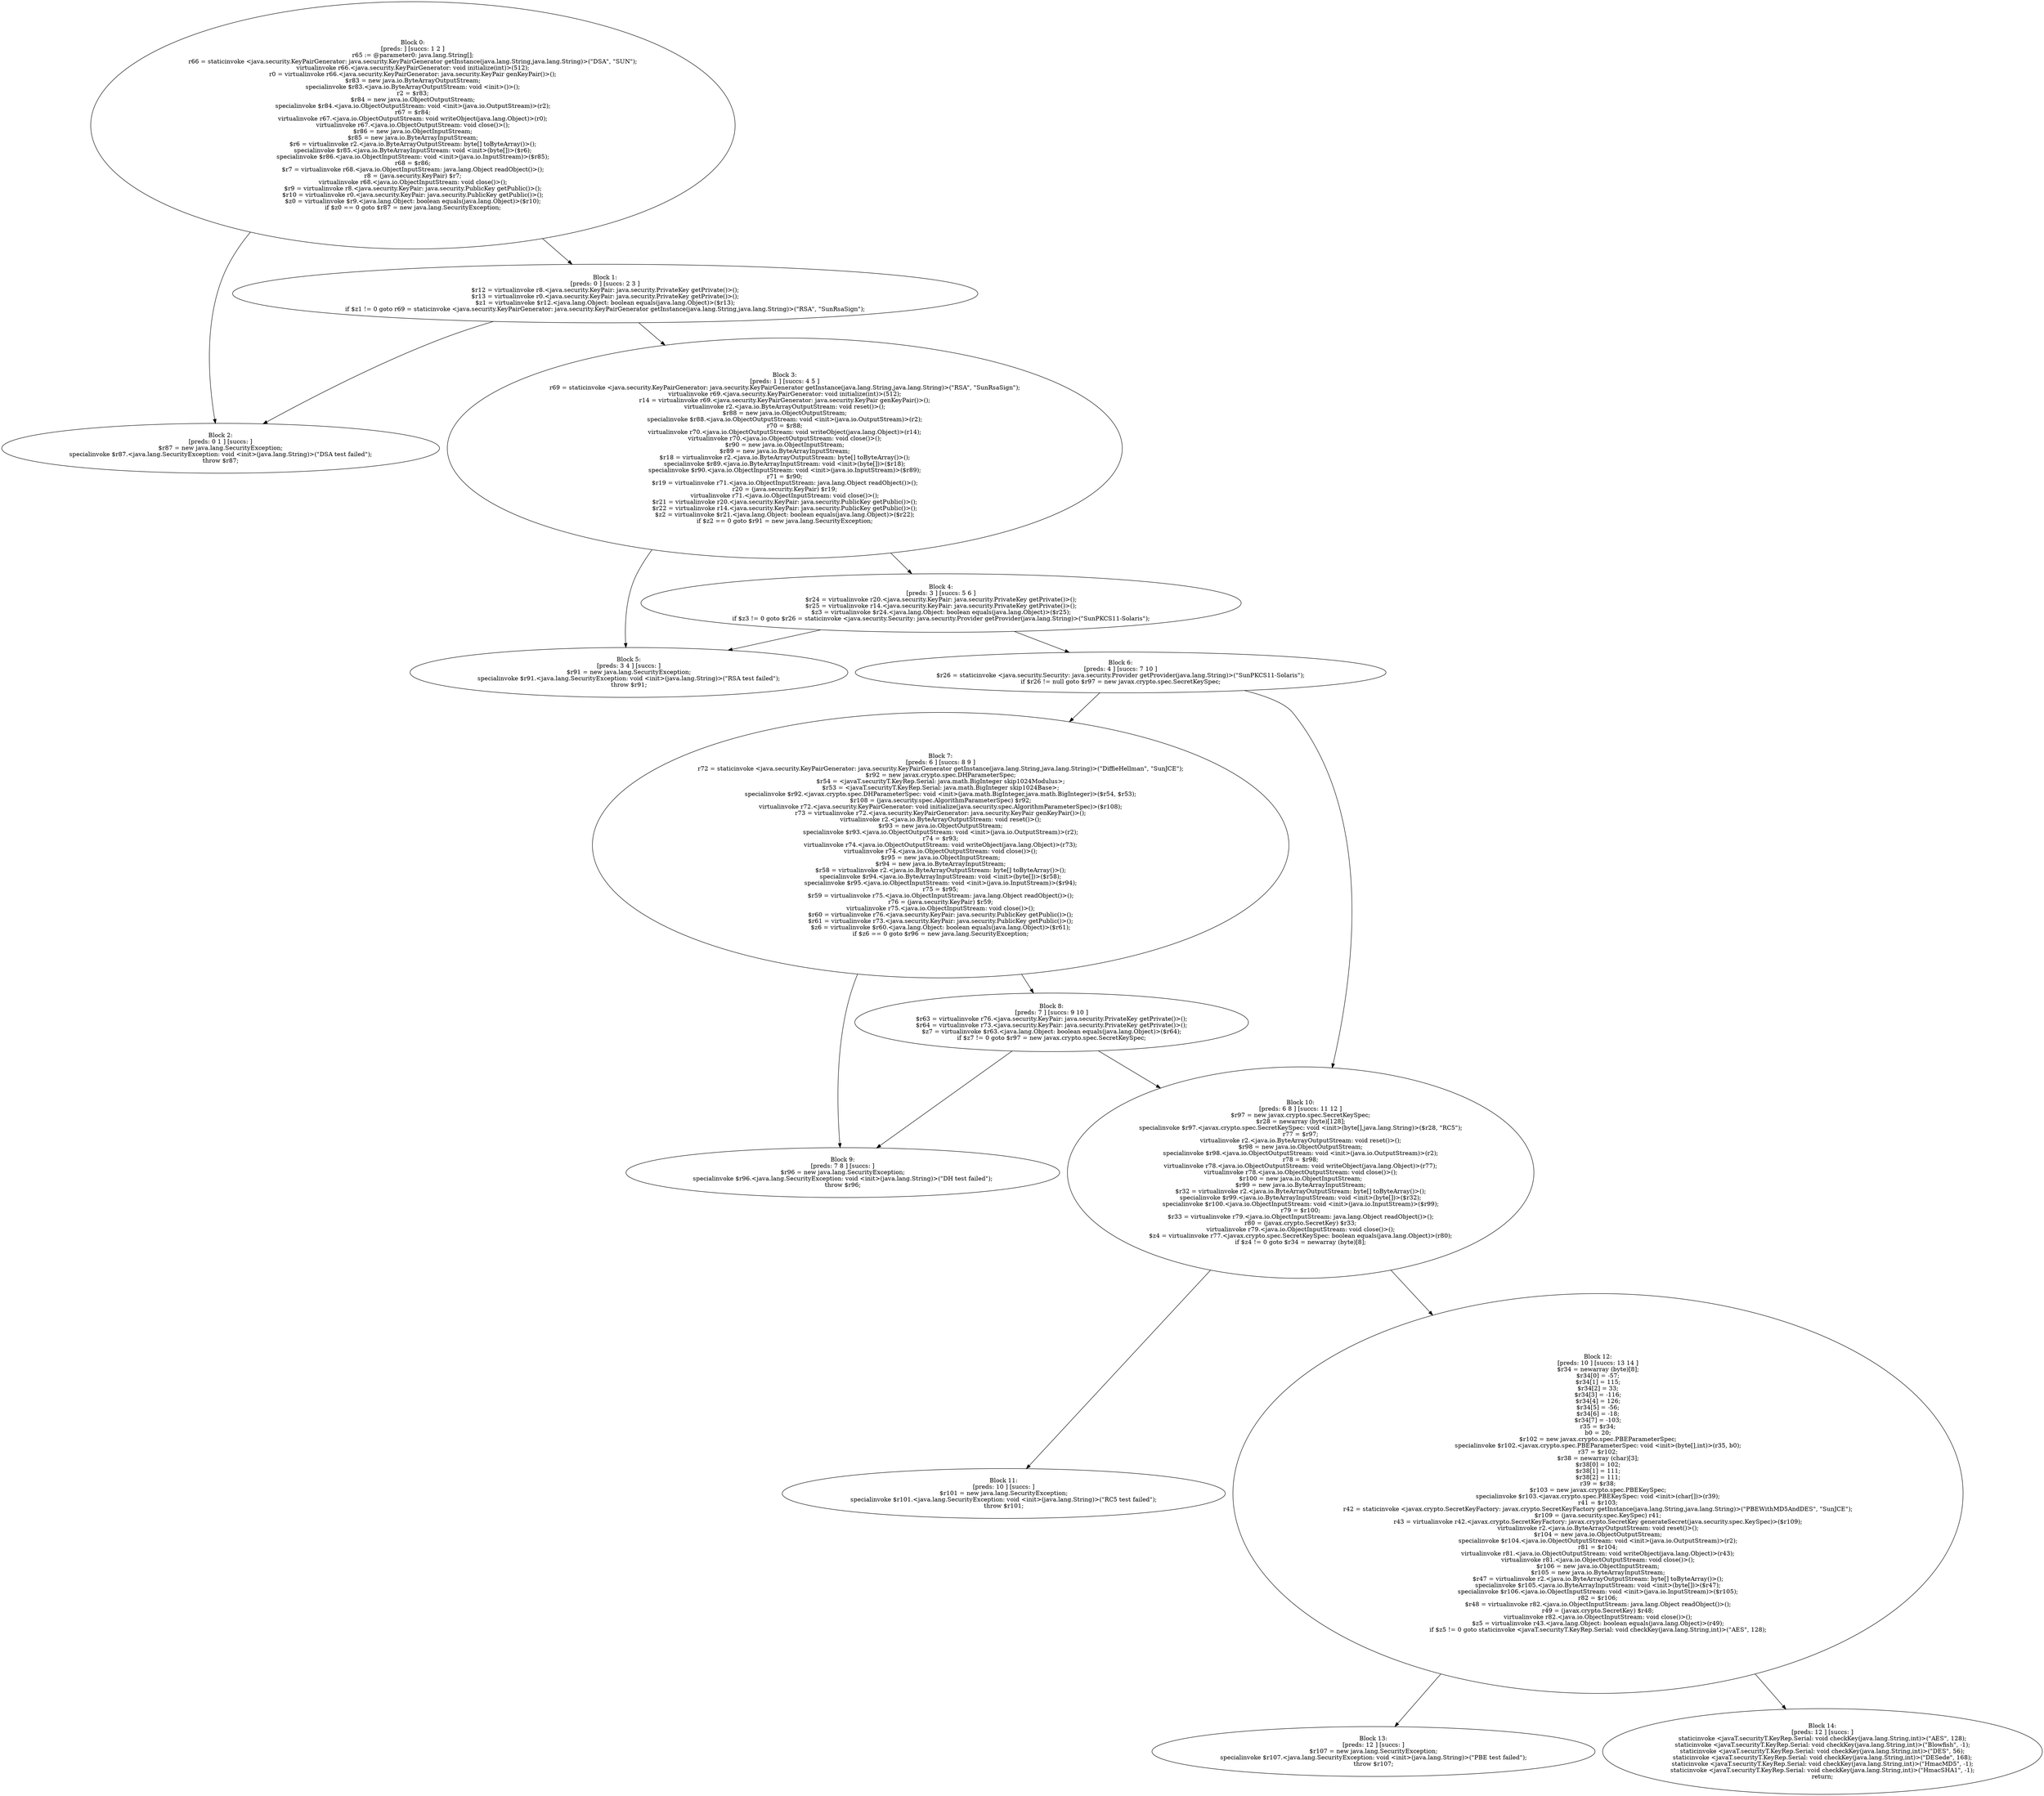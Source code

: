 digraph "unitGraph" {
    "Block 0:
[preds: ] [succs: 1 2 ]
r65 := @parameter0: java.lang.String[];
r66 = staticinvoke <java.security.KeyPairGenerator: java.security.KeyPairGenerator getInstance(java.lang.String,java.lang.String)>(\"DSA\", \"SUN\");
virtualinvoke r66.<java.security.KeyPairGenerator: void initialize(int)>(512);
r0 = virtualinvoke r66.<java.security.KeyPairGenerator: java.security.KeyPair genKeyPair()>();
$r83 = new java.io.ByteArrayOutputStream;
specialinvoke $r83.<java.io.ByteArrayOutputStream: void <init>()>();
r2 = $r83;
$r84 = new java.io.ObjectOutputStream;
specialinvoke $r84.<java.io.ObjectOutputStream: void <init>(java.io.OutputStream)>(r2);
r67 = $r84;
virtualinvoke r67.<java.io.ObjectOutputStream: void writeObject(java.lang.Object)>(r0);
virtualinvoke r67.<java.io.ObjectOutputStream: void close()>();
$r86 = new java.io.ObjectInputStream;
$r85 = new java.io.ByteArrayInputStream;
$r6 = virtualinvoke r2.<java.io.ByteArrayOutputStream: byte[] toByteArray()>();
specialinvoke $r85.<java.io.ByteArrayInputStream: void <init>(byte[])>($r6);
specialinvoke $r86.<java.io.ObjectInputStream: void <init>(java.io.InputStream)>($r85);
r68 = $r86;
$r7 = virtualinvoke r68.<java.io.ObjectInputStream: java.lang.Object readObject()>();
r8 = (java.security.KeyPair) $r7;
virtualinvoke r68.<java.io.ObjectInputStream: void close()>();
$r9 = virtualinvoke r8.<java.security.KeyPair: java.security.PublicKey getPublic()>();
$r10 = virtualinvoke r0.<java.security.KeyPair: java.security.PublicKey getPublic()>();
$z0 = virtualinvoke $r9.<java.lang.Object: boolean equals(java.lang.Object)>($r10);
if $z0 == 0 goto $r87 = new java.lang.SecurityException;
"
    "Block 1:
[preds: 0 ] [succs: 2 3 ]
$r12 = virtualinvoke r8.<java.security.KeyPair: java.security.PrivateKey getPrivate()>();
$r13 = virtualinvoke r0.<java.security.KeyPair: java.security.PrivateKey getPrivate()>();
$z1 = virtualinvoke $r12.<java.lang.Object: boolean equals(java.lang.Object)>($r13);
if $z1 != 0 goto r69 = staticinvoke <java.security.KeyPairGenerator: java.security.KeyPairGenerator getInstance(java.lang.String,java.lang.String)>(\"RSA\", \"SunRsaSign\");
"
    "Block 2:
[preds: 0 1 ] [succs: ]
$r87 = new java.lang.SecurityException;
specialinvoke $r87.<java.lang.SecurityException: void <init>(java.lang.String)>(\"DSA test failed\");
throw $r87;
"
    "Block 3:
[preds: 1 ] [succs: 4 5 ]
r69 = staticinvoke <java.security.KeyPairGenerator: java.security.KeyPairGenerator getInstance(java.lang.String,java.lang.String)>(\"RSA\", \"SunRsaSign\");
virtualinvoke r69.<java.security.KeyPairGenerator: void initialize(int)>(512);
r14 = virtualinvoke r69.<java.security.KeyPairGenerator: java.security.KeyPair genKeyPair()>();
virtualinvoke r2.<java.io.ByteArrayOutputStream: void reset()>();
$r88 = new java.io.ObjectOutputStream;
specialinvoke $r88.<java.io.ObjectOutputStream: void <init>(java.io.OutputStream)>(r2);
r70 = $r88;
virtualinvoke r70.<java.io.ObjectOutputStream: void writeObject(java.lang.Object)>(r14);
virtualinvoke r70.<java.io.ObjectOutputStream: void close()>();
$r90 = new java.io.ObjectInputStream;
$r89 = new java.io.ByteArrayInputStream;
$r18 = virtualinvoke r2.<java.io.ByteArrayOutputStream: byte[] toByteArray()>();
specialinvoke $r89.<java.io.ByteArrayInputStream: void <init>(byte[])>($r18);
specialinvoke $r90.<java.io.ObjectInputStream: void <init>(java.io.InputStream)>($r89);
r71 = $r90;
$r19 = virtualinvoke r71.<java.io.ObjectInputStream: java.lang.Object readObject()>();
r20 = (java.security.KeyPair) $r19;
virtualinvoke r71.<java.io.ObjectInputStream: void close()>();
$r21 = virtualinvoke r20.<java.security.KeyPair: java.security.PublicKey getPublic()>();
$r22 = virtualinvoke r14.<java.security.KeyPair: java.security.PublicKey getPublic()>();
$z2 = virtualinvoke $r21.<java.lang.Object: boolean equals(java.lang.Object)>($r22);
if $z2 == 0 goto $r91 = new java.lang.SecurityException;
"
    "Block 4:
[preds: 3 ] [succs: 5 6 ]
$r24 = virtualinvoke r20.<java.security.KeyPair: java.security.PrivateKey getPrivate()>();
$r25 = virtualinvoke r14.<java.security.KeyPair: java.security.PrivateKey getPrivate()>();
$z3 = virtualinvoke $r24.<java.lang.Object: boolean equals(java.lang.Object)>($r25);
if $z3 != 0 goto $r26 = staticinvoke <java.security.Security: java.security.Provider getProvider(java.lang.String)>(\"SunPKCS11-Solaris\");
"
    "Block 5:
[preds: 3 4 ] [succs: ]
$r91 = new java.lang.SecurityException;
specialinvoke $r91.<java.lang.SecurityException: void <init>(java.lang.String)>(\"RSA test failed\");
throw $r91;
"
    "Block 6:
[preds: 4 ] [succs: 7 10 ]
$r26 = staticinvoke <java.security.Security: java.security.Provider getProvider(java.lang.String)>(\"SunPKCS11-Solaris\");
if $r26 != null goto $r97 = new javax.crypto.spec.SecretKeySpec;
"
    "Block 7:
[preds: 6 ] [succs: 8 9 ]
r72 = staticinvoke <java.security.KeyPairGenerator: java.security.KeyPairGenerator getInstance(java.lang.String,java.lang.String)>(\"DiffieHellman\", \"SunJCE\");
$r92 = new javax.crypto.spec.DHParameterSpec;
$r54 = <javaT.securityT.KeyRep.Serial: java.math.BigInteger skip1024Modulus>;
$r53 = <javaT.securityT.KeyRep.Serial: java.math.BigInteger skip1024Base>;
specialinvoke $r92.<javax.crypto.spec.DHParameterSpec: void <init>(java.math.BigInteger,java.math.BigInteger)>($r54, $r53);
$r108 = (java.security.spec.AlgorithmParameterSpec) $r92;
virtualinvoke r72.<java.security.KeyPairGenerator: void initialize(java.security.spec.AlgorithmParameterSpec)>($r108);
r73 = virtualinvoke r72.<java.security.KeyPairGenerator: java.security.KeyPair genKeyPair()>();
virtualinvoke r2.<java.io.ByteArrayOutputStream: void reset()>();
$r93 = new java.io.ObjectOutputStream;
specialinvoke $r93.<java.io.ObjectOutputStream: void <init>(java.io.OutputStream)>(r2);
r74 = $r93;
virtualinvoke r74.<java.io.ObjectOutputStream: void writeObject(java.lang.Object)>(r73);
virtualinvoke r74.<java.io.ObjectOutputStream: void close()>();
$r95 = new java.io.ObjectInputStream;
$r94 = new java.io.ByteArrayInputStream;
$r58 = virtualinvoke r2.<java.io.ByteArrayOutputStream: byte[] toByteArray()>();
specialinvoke $r94.<java.io.ByteArrayInputStream: void <init>(byte[])>($r58);
specialinvoke $r95.<java.io.ObjectInputStream: void <init>(java.io.InputStream)>($r94);
r75 = $r95;
$r59 = virtualinvoke r75.<java.io.ObjectInputStream: java.lang.Object readObject()>();
r76 = (java.security.KeyPair) $r59;
virtualinvoke r75.<java.io.ObjectInputStream: void close()>();
$r60 = virtualinvoke r76.<java.security.KeyPair: java.security.PublicKey getPublic()>();
$r61 = virtualinvoke r73.<java.security.KeyPair: java.security.PublicKey getPublic()>();
$z6 = virtualinvoke $r60.<java.lang.Object: boolean equals(java.lang.Object)>($r61);
if $z6 == 0 goto $r96 = new java.lang.SecurityException;
"
    "Block 8:
[preds: 7 ] [succs: 9 10 ]
$r63 = virtualinvoke r76.<java.security.KeyPair: java.security.PrivateKey getPrivate()>();
$r64 = virtualinvoke r73.<java.security.KeyPair: java.security.PrivateKey getPrivate()>();
$z7 = virtualinvoke $r63.<java.lang.Object: boolean equals(java.lang.Object)>($r64);
if $z7 != 0 goto $r97 = new javax.crypto.spec.SecretKeySpec;
"
    "Block 9:
[preds: 7 8 ] [succs: ]
$r96 = new java.lang.SecurityException;
specialinvoke $r96.<java.lang.SecurityException: void <init>(java.lang.String)>(\"DH test failed\");
throw $r96;
"
    "Block 10:
[preds: 6 8 ] [succs: 11 12 ]
$r97 = new javax.crypto.spec.SecretKeySpec;
$r28 = newarray (byte)[128];
specialinvoke $r97.<javax.crypto.spec.SecretKeySpec: void <init>(byte[],java.lang.String)>($r28, \"RC5\");
r77 = $r97;
virtualinvoke r2.<java.io.ByteArrayOutputStream: void reset()>();
$r98 = new java.io.ObjectOutputStream;
specialinvoke $r98.<java.io.ObjectOutputStream: void <init>(java.io.OutputStream)>(r2);
r78 = $r98;
virtualinvoke r78.<java.io.ObjectOutputStream: void writeObject(java.lang.Object)>(r77);
virtualinvoke r78.<java.io.ObjectOutputStream: void close()>();
$r100 = new java.io.ObjectInputStream;
$r99 = new java.io.ByteArrayInputStream;
$r32 = virtualinvoke r2.<java.io.ByteArrayOutputStream: byte[] toByteArray()>();
specialinvoke $r99.<java.io.ByteArrayInputStream: void <init>(byte[])>($r32);
specialinvoke $r100.<java.io.ObjectInputStream: void <init>(java.io.InputStream)>($r99);
r79 = $r100;
$r33 = virtualinvoke r79.<java.io.ObjectInputStream: java.lang.Object readObject()>();
r80 = (javax.crypto.SecretKey) $r33;
virtualinvoke r79.<java.io.ObjectInputStream: void close()>();
$z4 = virtualinvoke r77.<javax.crypto.spec.SecretKeySpec: boolean equals(java.lang.Object)>(r80);
if $z4 != 0 goto $r34 = newarray (byte)[8];
"
    "Block 11:
[preds: 10 ] [succs: ]
$r101 = new java.lang.SecurityException;
specialinvoke $r101.<java.lang.SecurityException: void <init>(java.lang.String)>(\"RC5 test failed\");
throw $r101;
"
    "Block 12:
[preds: 10 ] [succs: 13 14 ]
$r34 = newarray (byte)[8];
$r34[0] = -57;
$r34[1] = 115;
$r34[2] = 33;
$r34[3] = -116;
$r34[4] = 126;
$r34[5] = -56;
$r34[6] = -18;
$r34[7] = -103;
r35 = $r34;
b0 = 20;
$r102 = new javax.crypto.spec.PBEParameterSpec;
specialinvoke $r102.<javax.crypto.spec.PBEParameterSpec: void <init>(byte[],int)>(r35, b0);
r37 = $r102;
$r38 = newarray (char)[3];
$r38[0] = 102;
$r38[1] = 111;
$r38[2] = 111;
r39 = $r38;
$r103 = new javax.crypto.spec.PBEKeySpec;
specialinvoke $r103.<javax.crypto.spec.PBEKeySpec: void <init>(char[])>(r39);
r41 = $r103;
r42 = staticinvoke <javax.crypto.SecretKeyFactory: javax.crypto.SecretKeyFactory getInstance(java.lang.String,java.lang.String)>(\"PBEWithMD5AndDES\", \"SunJCE\");
$r109 = (java.security.spec.KeySpec) r41;
r43 = virtualinvoke r42.<javax.crypto.SecretKeyFactory: javax.crypto.SecretKey generateSecret(java.security.spec.KeySpec)>($r109);
virtualinvoke r2.<java.io.ByteArrayOutputStream: void reset()>();
$r104 = new java.io.ObjectOutputStream;
specialinvoke $r104.<java.io.ObjectOutputStream: void <init>(java.io.OutputStream)>(r2);
r81 = $r104;
virtualinvoke r81.<java.io.ObjectOutputStream: void writeObject(java.lang.Object)>(r43);
virtualinvoke r81.<java.io.ObjectOutputStream: void close()>();
$r106 = new java.io.ObjectInputStream;
$r105 = new java.io.ByteArrayInputStream;
$r47 = virtualinvoke r2.<java.io.ByteArrayOutputStream: byte[] toByteArray()>();
specialinvoke $r105.<java.io.ByteArrayInputStream: void <init>(byte[])>($r47);
specialinvoke $r106.<java.io.ObjectInputStream: void <init>(java.io.InputStream)>($r105);
r82 = $r106;
$r48 = virtualinvoke r82.<java.io.ObjectInputStream: java.lang.Object readObject()>();
r49 = (javax.crypto.SecretKey) $r48;
virtualinvoke r82.<java.io.ObjectInputStream: void close()>();
$z5 = virtualinvoke r43.<java.lang.Object: boolean equals(java.lang.Object)>(r49);
if $z5 != 0 goto staticinvoke <javaT.securityT.KeyRep.Serial: void checkKey(java.lang.String,int)>(\"AES\", 128);
"
    "Block 13:
[preds: 12 ] [succs: ]
$r107 = new java.lang.SecurityException;
specialinvoke $r107.<java.lang.SecurityException: void <init>(java.lang.String)>(\"PBE test failed\");
throw $r107;
"
    "Block 14:
[preds: 12 ] [succs: ]
staticinvoke <javaT.securityT.KeyRep.Serial: void checkKey(java.lang.String,int)>(\"AES\", 128);
staticinvoke <javaT.securityT.KeyRep.Serial: void checkKey(java.lang.String,int)>(\"Blowfish\", -1);
staticinvoke <javaT.securityT.KeyRep.Serial: void checkKey(java.lang.String,int)>(\"DES\", 56);
staticinvoke <javaT.securityT.KeyRep.Serial: void checkKey(java.lang.String,int)>(\"DESede\", 168);
staticinvoke <javaT.securityT.KeyRep.Serial: void checkKey(java.lang.String,int)>(\"HmacMD5\", -1);
staticinvoke <javaT.securityT.KeyRep.Serial: void checkKey(java.lang.String,int)>(\"HmacSHA1\", -1);
return;
"
    "Block 0:
[preds: ] [succs: 1 2 ]
r65 := @parameter0: java.lang.String[];
r66 = staticinvoke <java.security.KeyPairGenerator: java.security.KeyPairGenerator getInstance(java.lang.String,java.lang.String)>(\"DSA\", \"SUN\");
virtualinvoke r66.<java.security.KeyPairGenerator: void initialize(int)>(512);
r0 = virtualinvoke r66.<java.security.KeyPairGenerator: java.security.KeyPair genKeyPair()>();
$r83 = new java.io.ByteArrayOutputStream;
specialinvoke $r83.<java.io.ByteArrayOutputStream: void <init>()>();
r2 = $r83;
$r84 = new java.io.ObjectOutputStream;
specialinvoke $r84.<java.io.ObjectOutputStream: void <init>(java.io.OutputStream)>(r2);
r67 = $r84;
virtualinvoke r67.<java.io.ObjectOutputStream: void writeObject(java.lang.Object)>(r0);
virtualinvoke r67.<java.io.ObjectOutputStream: void close()>();
$r86 = new java.io.ObjectInputStream;
$r85 = new java.io.ByteArrayInputStream;
$r6 = virtualinvoke r2.<java.io.ByteArrayOutputStream: byte[] toByteArray()>();
specialinvoke $r85.<java.io.ByteArrayInputStream: void <init>(byte[])>($r6);
specialinvoke $r86.<java.io.ObjectInputStream: void <init>(java.io.InputStream)>($r85);
r68 = $r86;
$r7 = virtualinvoke r68.<java.io.ObjectInputStream: java.lang.Object readObject()>();
r8 = (java.security.KeyPair) $r7;
virtualinvoke r68.<java.io.ObjectInputStream: void close()>();
$r9 = virtualinvoke r8.<java.security.KeyPair: java.security.PublicKey getPublic()>();
$r10 = virtualinvoke r0.<java.security.KeyPair: java.security.PublicKey getPublic()>();
$z0 = virtualinvoke $r9.<java.lang.Object: boolean equals(java.lang.Object)>($r10);
if $z0 == 0 goto $r87 = new java.lang.SecurityException;
"->"Block 1:
[preds: 0 ] [succs: 2 3 ]
$r12 = virtualinvoke r8.<java.security.KeyPair: java.security.PrivateKey getPrivate()>();
$r13 = virtualinvoke r0.<java.security.KeyPair: java.security.PrivateKey getPrivate()>();
$z1 = virtualinvoke $r12.<java.lang.Object: boolean equals(java.lang.Object)>($r13);
if $z1 != 0 goto r69 = staticinvoke <java.security.KeyPairGenerator: java.security.KeyPairGenerator getInstance(java.lang.String,java.lang.String)>(\"RSA\", \"SunRsaSign\");
";
    "Block 0:
[preds: ] [succs: 1 2 ]
r65 := @parameter0: java.lang.String[];
r66 = staticinvoke <java.security.KeyPairGenerator: java.security.KeyPairGenerator getInstance(java.lang.String,java.lang.String)>(\"DSA\", \"SUN\");
virtualinvoke r66.<java.security.KeyPairGenerator: void initialize(int)>(512);
r0 = virtualinvoke r66.<java.security.KeyPairGenerator: java.security.KeyPair genKeyPair()>();
$r83 = new java.io.ByteArrayOutputStream;
specialinvoke $r83.<java.io.ByteArrayOutputStream: void <init>()>();
r2 = $r83;
$r84 = new java.io.ObjectOutputStream;
specialinvoke $r84.<java.io.ObjectOutputStream: void <init>(java.io.OutputStream)>(r2);
r67 = $r84;
virtualinvoke r67.<java.io.ObjectOutputStream: void writeObject(java.lang.Object)>(r0);
virtualinvoke r67.<java.io.ObjectOutputStream: void close()>();
$r86 = new java.io.ObjectInputStream;
$r85 = new java.io.ByteArrayInputStream;
$r6 = virtualinvoke r2.<java.io.ByteArrayOutputStream: byte[] toByteArray()>();
specialinvoke $r85.<java.io.ByteArrayInputStream: void <init>(byte[])>($r6);
specialinvoke $r86.<java.io.ObjectInputStream: void <init>(java.io.InputStream)>($r85);
r68 = $r86;
$r7 = virtualinvoke r68.<java.io.ObjectInputStream: java.lang.Object readObject()>();
r8 = (java.security.KeyPair) $r7;
virtualinvoke r68.<java.io.ObjectInputStream: void close()>();
$r9 = virtualinvoke r8.<java.security.KeyPair: java.security.PublicKey getPublic()>();
$r10 = virtualinvoke r0.<java.security.KeyPair: java.security.PublicKey getPublic()>();
$z0 = virtualinvoke $r9.<java.lang.Object: boolean equals(java.lang.Object)>($r10);
if $z0 == 0 goto $r87 = new java.lang.SecurityException;
"->"Block 2:
[preds: 0 1 ] [succs: ]
$r87 = new java.lang.SecurityException;
specialinvoke $r87.<java.lang.SecurityException: void <init>(java.lang.String)>(\"DSA test failed\");
throw $r87;
";
    "Block 1:
[preds: 0 ] [succs: 2 3 ]
$r12 = virtualinvoke r8.<java.security.KeyPair: java.security.PrivateKey getPrivate()>();
$r13 = virtualinvoke r0.<java.security.KeyPair: java.security.PrivateKey getPrivate()>();
$z1 = virtualinvoke $r12.<java.lang.Object: boolean equals(java.lang.Object)>($r13);
if $z1 != 0 goto r69 = staticinvoke <java.security.KeyPairGenerator: java.security.KeyPairGenerator getInstance(java.lang.String,java.lang.String)>(\"RSA\", \"SunRsaSign\");
"->"Block 2:
[preds: 0 1 ] [succs: ]
$r87 = new java.lang.SecurityException;
specialinvoke $r87.<java.lang.SecurityException: void <init>(java.lang.String)>(\"DSA test failed\");
throw $r87;
";
    "Block 1:
[preds: 0 ] [succs: 2 3 ]
$r12 = virtualinvoke r8.<java.security.KeyPair: java.security.PrivateKey getPrivate()>();
$r13 = virtualinvoke r0.<java.security.KeyPair: java.security.PrivateKey getPrivate()>();
$z1 = virtualinvoke $r12.<java.lang.Object: boolean equals(java.lang.Object)>($r13);
if $z1 != 0 goto r69 = staticinvoke <java.security.KeyPairGenerator: java.security.KeyPairGenerator getInstance(java.lang.String,java.lang.String)>(\"RSA\", \"SunRsaSign\");
"->"Block 3:
[preds: 1 ] [succs: 4 5 ]
r69 = staticinvoke <java.security.KeyPairGenerator: java.security.KeyPairGenerator getInstance(java.lang.String,java.lang.String)>(\"RSA\", \"SunRsaSign\");
virtualinvoke r69.<java.security.KeyPairGenerator: void initialize(int)>(512);
r14 = virtualinvoke r69.<java.security.KeyPairGenerator: java.security.KeyPair genKeyPair()>();
virtualinvoke r2.<java.io.ByteArrayOutputStream: void reset()>();
$r88 = new java.io.ObjectOutputStream;
specialinvoke $r88.<java.io.ObjectOutputStream: void <init>(java.io.OutputStream)>(r2);
r70 = $r88;
virtualinvoke r70.<java.io.ObjectOutputStream: void writeObject(java.lang.Object)>(r14);
virtualinvoke r70.<java.io.ObjectOutputStream: void close()>();
$r90 = new java.io.ObjectInputStream;
$r89 = new java.io.ByteArrayInputStream;
$r18 = virtualinvoke r2.<java.io.ByteArrayOutputStream: byte[] toByteArray()>();
specialinvoke $r89.<java.io.ByteArrayInputStream: void <init>(byte[])>($r18);
specialinvoke $r90.<java.io.ObjectInputStream: void <init>(java.io.InputStream)>($r89);
r71 = $r90;
$r19 = virtualinvoke r71.<java.io.ObjectInputStream: java.lang.Object readObject()>();
r20 = (java.security.KeyPair) $r19;
virtualinvoke r71.<java.io.ObjectInputStream: void close()>();
$r21 = virtualinvoke r20.<java.security.KeyPair: java.security.PublicKey getPublic()>();
$r22 = virtualinvoke r14.<java.security.KeyPair: java.security.PublicKey getPublic()>();
$z2 = virtualinvoke $r21.<java.lang.Object: boolean equals(java.lang.Object)>($r22);
if $z2 == 0 goto $r91 = new java.lang.SecurityException;
";
    "Block 3:
[preds: 1 ] [succs: 4 5 ]
r69 = staticinvoke <java.security.KeyPairGenerator: java.security.KeyPairGenerator getInstance(java.lang.String,java.lang.String)>(\"RSA\", \"SunRsaSign\");
virtualinvoke r69.<java.security.KeyPairGenerator: void initialize(int)>(512);
r14 = virtualinvoke r69.<java.security.KeyPairGenerator: java.security.KeyPair genKeyPair()>();
virtualinvoke r2.<java.io.ByteArrayOutputStream: void reset()>();
$r88 = new java.io.ObjectOutputStream;
specialinvoke $r88.<java.io.ObjectOutputStream: void <init>(java.io.OutputStream)>(r2);
r70 = $r88;
virtualinvoke r70.<java.io.ObjectOutputStream: void writeObject(java.lang.Object)>(r14);
virtualinvoke r70.<java.io.ObjectOutputStream: void close()>();
$r90 = new java.io.ObjectInputStream;
$r89 = new java.io.ByteArrayInputStream;
$r18 = virtualinvoke r2.<java.io.ByteArrayOutputStream: byte[] toByteArray()>();
specialinvoke $r89.<java.io.ByteArrayInputStream: void <init>(byte[])>($r18);
specialinvoke $r90.<java.io.ObjectInputStream: void <init>(java.io.InputStream)>($r89);
r71 = $r90;
$r19 = virtualinvoke r71.<java.io.ObjectInputStream: java.lang.Object readObject()>();
r20 = (java.security.KeyPair) $r19;
virtualinvoke r71.<java.io.ObjectInputStream: void close()>();
$r21 = virtualinvoke r20.<java.security.KeyPair: java.security.PublicKey getPublic()>();
$r22 = virtualinvoke r14.<java.security.KeyPair: java.security.PublicKey getPublic()>();
$z2 = virtualinvoke $r21.<java.lang.Object: boolean equals(java.lang.Object)>($r22);
if $z2 == 0 goto $r91 = new java.lang.SecurityException;
"->"Block 4:
[preds: 3 ] [succs: 5 6 ]
$r24 = virtualinvoke r20.<java.security.KeyPair: java.security.PrivateKey getPrivate()>();
$r25 = virtualinvoke r14.<java.security.KeyPair: java.security.PrivateKey getPrivate()>();
$z3 = virtualinvoke $r24.<java.lang.Object: boolean equals(java.lang.Object)>($r25);
if $z3 != 0 goto $r26 = staticinvoke <java.security.Security: java.security.Provider getProvider(java.lang.String)>(\"SunPKCS11-Solaris\");
";
    "Block 3:
[preds: 1 ] [succs: 4 5 ]
r69 = staticinvoke <java.security.KeyPairGenerator: java.security.KeyPairGenerator getInstance(java.lang.String,java.lang.String)>(\"RSA\", \"SunRsaSign\");
virtualinvoke r69.<java.security.KeyPairGenerator: void initialize(int)>(512);
r14 = virtualinvoke r69.<java.security.KeyPairGenerator: java.security.KeyPair genKeyPair()>();
virtualinvoke r2.<java.io.ByteArrayOutputStream: void reset()>();
$r88 = new java.io.ObjectOutputStream;
specialinvoke $r88.<java.io.ObjectOutputStream: void <init>(java.io.OutputStream)>(r2);
r70 = $r88;
virtualinvoke r70.<java.io.ObjectOutputStream: void writeObject(java.lang.Object)>(r14);
virtualinvoke r70.<java.io.ObjectOutputStream: void close()>();
$r90 = new java.io.ObjectInputStream;
$r89 = new java.io.ByteArrayInputStream;
$r18 = virtualinvoke r2.<java.io.ByteArrayOutputStream: byte[] toByteArray()>();
specialinvoke $r89.<java.io.ByteArrayInputStream: void <init>(byte[])>($r18);
specialinvoke $r90.<java.io.ObjectInputStream: void <init>(java.io.InputStream)>($r89);
r71 = $r90;
$r19 = virtualinvoke r71.<java.io.ObjectInputStream: java.lang.Object readObject()>();
r20 = (java.security.KeyPair) $r19;
virtualinvoke r71.<java.io.ObjectInputStream: void close()>();
$r21 = virtualinvoke r20.<java.security.KeyPair: java.security.PublicKey getPublic()>();
$r22 = virtualinvoke r14.<java.security.KeyPair: java.security.PublicKey getPublic()>();
$z2 = virtualinvoke $r21.<java.lang.Object: boolean equals(java.lang.Object)>($r22);
if $z2 == 0 goto $r91 = new java.lang.SecurityException;
"->"Block 5:
[preds: 3 4 ] [succs: ]
$r91 = new java.lang.SecurityException;
specialinvoke $r91.<java.lang.SecurityException: void <init>(java.lang.String)>(\"RSA test failed\");
throw $r91;
";
    "Block 4:
[preds: 3 ] [succs: 5 6 ]
$r24 = virtualinvoke r20.<java.security.KeyPair: java.security.PrivateKey getPrivate()>();
$r25 = virtualinvoke r14.<java.security.KeyPair: java.security.PrivateKey getPrivate()>();
$z3 = virtualinvoke $r24.<java.lang.Object: boolean equals(java.lang.Object)>($r25);
if $z3 != 0 goto $r26 = staticinvoke <java.security.Security: java.security.Provider getProvider(java.lang.String)>(\"SunPKCS11-Solaris\");
"->"Block 5:
[preds: 3 4 ] [succs: ]
$r91 = new java.lang.SecurityException;
specialinvoke $r91.<java.lang.SecurityException: void <init>(java.lang.String)>(\"RSA test failed\");
throw $r91;
";
    "Block 4:
[preds: 3 ] [succs: 5 6 ]
$r24 = virtualinvoke r20.<java.security.KeyPair: java.security.PrivateKey getPrivate()>();
$r25 = virtualinvoke r14.<java.security.KeyPair: java.security.PrivateKey getPrivate()>();
$z3 = virtualinvoke $r24.<java.lang.Object: boolean equals(java.lang.Object)>($r25);
if $z3 != 0 goto $r26 = staticinvoke <java.security.Security: java.security.Provider getProvider(java.lang.String)>(\"SunPKCS11-Solaris\");
"->"Block 6:
[preds: 4 ] [succs: 7 10 ]
$r26 = staticinvoke <java.security.Security: java.security.Provider getProvider(java.lang.String)>(\"SunPKCS11-Solaris\");
if $r26 != null goto $r97 = new javax.crypto.spec.SecretKeySpec;
";
    "Block 6:
[preds: 4 ] [succs: 7 10 ]
$r26 = staticinvoke <java.security.Security: java.security.Provider getProvider(java.lang.String)>(\"SunPKCS11-Solaris\");
if $r26 != null goto $r97 = new javax.crypto.spec.SecretKeySpec;
"->"Block 7:
[preds: 6 ] [succs: 8 9 ]
r72 = staticinvoke <java.security.KeyPairGenerator: java.security.KeyPairGenerator getInstance(java.lang.String,java.lang.String)>(\"DiffieHellman\", \"SunJCE\");
$r92 = new javax.crypto.spec.DHParameterSpec;
$r54 = <javaT.securityT.KeyRep.Serial: java.math.BigInteger skip1024Modulus>;
$r53 = <javaT.securityT.KeyRep.Serial: java.math.BigInteger skip1024Base>;
specialinvoke $r92.<javax.crypto.spec.DHParameterSpec: void <init>(java.math.BigInteger,java.math.BigInteger)>($r54, $r53);
$r108 = (java.security.spec.AlgorithmParameterSpec) $r92;
virtualinvoke r72.<java.security.KeyPairGenerator: void initialize(java.security.spec.AlgorithmParameterSpec)>($r108);
r73 = virtualinvoke r72.<java.security.KeyPairGenerator: java.security.KeyPair genKeyPair()>();
virtualinvoke r2.<java.io.ByteArrayOutputStream: void reset()>();
$r93 = new java.io.ObjectOutputStream;
specialinvoke $r93.<java.io.ObjectOutputStream: void <init>(java.io.OutputStream)>(r2);
r74 = $r93;
virtualinvoke r74.<java.io.ObjectOutputStream: void writeObject(java.lang.Object)>(r73);
virtualinvoke r74.<java.io.ObjectOutputStream: void close()>();
$r95 = new java.io.ObjectInputStream;
$r94 = new java.io.ByteArrayInputStream;
$r58 = virtualinvoke r2.<java.io.ByteArrayOutputStream: byte[] toByteArray()>();
specialinvoke $r94.<java.io.ByteArrayInputStream: void <init>(byte[])>($r58);
specialinvoke $r95.<java.io.ObjectInputStream: void <init>(java.io.InputStream)>($r94);
r75 = $r95;
$r59 = virtualinvoke r75.<java.io.ObjectInputStream: java.lang.Object readObject()>();
r76 = (java.security.KeyPair) $r59;
virtualinvoke r75.<java.io.ObjectInputStream: void close()>();
$r60 = virtualinvoke r76.<java.security.KeyPair: java.security.PublicKey getPublic()>();
$r61 = virtualinvoke r73.<java.security.KeyPair: java.security.PublicKey getPublic()>();
$z6 = virtualinvoke $r60.<java.lang.Object: boolean equals(java.lang.Object)>($r61);
if $z6 == 0 goto $r96 = new java.lang.SecurityException;
";
    "Block 6:
[preds: 4 ] [succs: 7 10 ]
$r26 = staticinvoke <java.security.Security: java.security.Provider getProvider(java.lang.String)>(\"SunPKCS11-Solaris\");
if $r26 != null goto $r97 = new javax.crypto.spec.SecretKeySpec;
"->"Block 10:
[preds: 6 8 ] [succs: 11 12 ]
$r97 = new javax.crypto.spec.SecretKeySpec;
$r28 = newarray (byte)[128];
specialinvoke $r97.<javax.crypto.spec.SecretKeySpec: void <init>(byte[],java.lang.String)>($r28, \"RC5\");
r77 = $r97;
virtualinvoke r2.<java.io.ByteArrayOutputStream: void reset()>();
$r98 = new java.io.ObjectOutputStream;
specialinvoke $r98.<java.io.ObjectOutputStream: void <init>(java.io.OutputStream)>(r2);
r78 = $r98;
virtualinvoke r78.<java.io.ObjectOutputStream: void writeObject(java.lang.Object)>(r77);
virtualinvoke r78.<java.io.ObjectOutputStream: void close()>();
$r100 = new java.io.ObjectInputStream;
$r99 = new java.io.ByteArrayInputStream;
$r32 = virtualinvoke r2.<java.io.ByteArrayOutputStream: byte[] toByteArray()>();
specialinvoke $r99.<java.io.ByteArrayInputStream: void <init>(byte[])>($r32);
specialinvoke $r100.<java.io.ObjectInputStream: void <init>(java.io.InputStream)>($r99);
r79 = $r100;
$r33 = virtualinvoke r79.<java.io.ObjectInputStream: java.lang.Object readObject()>();
r80 = (javax.crypto.SecretKey) $r33;
virtualinvoke r79.<java.io.ObjectInputStream: void close()>();
$z4 = virtualinvoke r77.<javax.crypto.spec.SecretKeySpec: boolean equals(java.lang.Object)>(r80);
if $z4 != 0 goto $r34 = newarray (byte)[8];
";
    "Block 7:
[preds: 6 ] [succs: 8 9 ]
r72 = staticinvoke <java.security.KeyPairGenerator: java.security.KeyPairGenerator getInstance(java.lang.String,java.lang.String)>(\"DiffieHellman\", \"SunJCE\");
$r92 = new javax.crypto.spec.DHParameterSpec;
$r54 = <javaT.securityT.KeyRep.Serial: java.math.BigInteger skip1024Modulus>;
$r53 = <javaT.securityT.KeyRep.Serial: java.math.BigInteger skip1024Base>;
specialinvoke $r92.<javax.crypto.spec.DHParameterSpec: void <init>(java.math.BigInteger,java.math.BigInteger)>($r54, $r53);
$r108 = (java.security.spec.AlgorithmParameterSpec) $r92;
virtualinvoke r72.<java.security.KeyPairGenerator: void initialize(java.security.spec.AlgorithmParameterSpec)>($r108);
r73 = virtualinvoke r72.<java.security.KeyPairGenerator: java.security.KeyPair genKeyPair()>();
virtualinvoke r2.<java.io.ByteArrayOutputStream: void reset()>();
$r93 = new java.io.ObjectOutputStream;
specialinvoke $r93.<java.io.ObjectOutputStream: void <init>(java.io.OutputStream)>(r2);
r74 = $r93;
virtualinvoke r74.<java.io.ObjectOutputStream: void writeObject(java.lang.Object)>(r73);
virtualinvoke r74.<java.io.ObjectOutputStream: void close()>();
$r95 = new java.io.ObjectInputStream;
$r94 = new java.io.ByteArrayInputStream;
$r58 = virtualinvoke r2.<java.io.ByteArrayOutputStream: byte[] toByteArray()>();
specialinvoke $r94.<java.io.ByteArrayInputStream: void <init>(byte[])>($r58);
specialinvoke $r95.<java.io.ObjectInputStream: void <init>(java.io.InputStream)>($r94);
r75 = $r95;
$r59 = virtualinvoke r75.<java.io.ObjectInputStream: java.lang.Object readObject()>();
r76 = (java.security.KeyPair) $r59;
virtualinvoke r75.<java.io.ObjectInputStream: void close()>();
$r60 = virtualinvoke r76.<java.security.KeyPair: java.security.PublicKey getPublic()>();
$r61 = virtualinvoke r73.<java.security.KeyPair: java.security.PublicKey getPublic()>();
$z6 = virtualinvoke $r60.<java.lang.Object: boolean equals(java.lang.Object)>($r61);
if $z6 == 0 goto $r96 = new java.lang.SecurityException;
"->"Block 8:
[preds: 7 ] [succs: 9 10 ]
$r63 = virtualinvoke r76.<java.security.KeyPair: java.security.PrivateKey getPrivate()>();
$r64 = virtualinvoke r73.<java.security.KeyPair: java.security.PrivateKey getPrivate()>();
$z7 = virtualinvoke $r63.<java.lang.Object: boolean equals(java.lang.Object)>($r64);
if $z7 != 0 goto $r97 = new javax.crypto.spec.SecretKeySpec;
";
    "Block 7:
[preds: 6 ] [succs: 8 9 ]
r72 = staticinvoke <java.security.KeyPairGenerator: java.security.KeyPairGenerator getInstance(java.lang.String,java.lang.String)>(\"DiffieHellman\", \"SunJCE\");
$r92 = new javax.crypto.spec.DHParameterSpec;
$r54 = <javaT.securityT.KeyRep.Serial: java.math.BigInteger skip1024Modulus>;
$r53 = <javaT.securityT.KeyRep.Serial: java.math.BigInteger skip1024Base>;
specialinvoke $r92.<javax.crypto.spec.DHParameterSpec: void <init>(java.math.BigInteger,java.math.BigInteger)>($r54, $r53);
$r108 = (java.security.spec.AlgorithmParameterSpec) $r92;
virtualinvoke r72.<java.security.KeyPairGenerator: void initialize(java.security.spec.AlgorithmParameterSpec)>($r108);
r73 = virtualinvoke r72.<java.security.KeyPairGenerator: java.security.KeyPair genKeyPair()>();
virtualinvoke r2.<java.io.ByteArrayOutputStream: void reset()>();
$r93 = new java.io.ObjectOutputStream;
specialinvoke $r93.<java.io.ObjectOutputStream: void <init>(java.io.OutputStream)>(r2);
r74 = $r93;
virtualinvoke r74.<java.io.ObjectOutputStream: void writeObject(java.lang.Object)>(r73);
virtualinvoke r74.<java.io.ObjectOutputStream: void close()>();
$r95 = new java.io.ObjectInputStream;
$r94 = new java.io.ByteArrayInputStream;
$r58 = virtualinvoke r2.<java.io.ByteArrayOutputStream: byte[] toByteArray()>();
specialinvoke $r94.<java.io.ByteArrayInputStream: void <init>(byte[])>($r58);
specialinvoke $r95.<java.io.ObjectInputStream: void <init>(java.io.InputStream)>($r94);
r75 = $r95;
$r59 = virtualinvoke r75.<java.io.ObjectInputStream: java.lang.Object readObject()>();
r76 = (java.security.KeyPair) $r59;
virtualinvoke r75.<java.io.ObjectInputStream: void close()>();
$r60 = virtualinvoke r76.<java.security.KeyPair: java.security.PublicKey getPublic()>();
$r61 = virtualinvoke r73.<java.security.KeyPair: java.security.PublicKey getPublic()>();
$z6 = virtualinvoke $r60.<java.lang.Object: boolean equals(java.lang.Object)>($r61);
if $z6 == 0 goto $r96 = new java.lang.SecurityException;
"->"Block 9:
[preds: 7 8 ] [succs: ]
$r96 = new java.lang.SecurityException;
specialinvoke $r96.<java.lang.SecurityException: void <init>(java.lang.String)>(\"DH test failed\");
throw $r96;
";
    "Block 8:
[preds: 7 ] [succs: 9 10 ]
$r63 = virtualinvoke r76.<java.security.KeyPair: java.security.PrivateKey getPrivate()>();
$r64 = virtualinvoke r73.<java.security.KeyPair: java.security.PrivateKey getPrivate()>();
$z7 = virtualinvoke $r63.<java.lang.Object: boolean equals(java.lang.Object)>($r64);
if $z7 != 0 goto $r97 = new javax.crypto.spec.SecretKeySpec;
"->"Block 9:
[preds: 7 8 ] [succs: ]
$r96 = new java.lang.SecurityException;
specialinvoke $r96.<java.lang.SecurityException: void <init>(java.lang.String)>(\"DH test failed\");
throw $r96;
";
    "Block 8:
[preds: 7 ] [succs: 9 10 ]
$r63 = virtualinvoke r76.<java.security.KeyPair: java.security.PrivateKey getPrivate()>();
$r64 = virtualinvoke r73.<java.security.KeyPair: java.security.PrivateKey getPrivate()>();
$z7 = virtualinvoke $r63.<java.lang.Object: boolean equals(java.lang.Object)>($r64);
if $z7 != 0 goto $r97 = new javax.crypto.spec.SecretKeySpec;
"->"Block 10:
[preds: 6 8 ] [succs: 11 12 ]
$r97 = new javax.crypto.spec.SecretKeySpec;
$r28 = newarray (byte)[128];
specialinvoke $r97.<javax.crypto.spec.SecretKeySpec: void <init>(byte[],java.lang.String)>($r28, \"RC5\");
r77 = $r97;
virtualinvoke r2.<java.io.ByteArrayOutputStream: void reset()>();
$r98 = new java.io.ObjectOutputStream;
specialinvoke $r98.<java.io.ObjectOutputStream: void <init>(java.io.OutputStream)>(r2);
r78 = $r98;
virtualinvoke r78.<java.io.ObjectOutputStream: void writeObject(java.lang.Object)>(r77);
virtualinvoke r78.<java.io.ObjectOutputStream: void close()>();
$r100 = new java.io.ObjectInputStream;
$r99 = new java.io.ByteArrayInputStream;
$r32 = virtualinvoke r2.<java.io.ByteArrayOutputStream: byte[] toByteArray()>();
specialinvoke $r99.<java.io.ByteArrayInputStream: void <init>(byte[])>($r32);
specialinvoke $r100.<java.io.ObjectInputStream: void <init>(java.io.InputStream)>($r99);
r79 = $r100;
$r33 = virtualinvoke r79.<java.io.ObjectInputStream: java.lang.Object readObject()>();
r80 = (javax.crypto.SecretKey) $r33;
virtualinvoke r79.<java.io.ObjectInputStream: void close()>();
$z4 = virtualinvoke r77.<javax.crypto.spec.SecretKeySpec: boolean equals(java.lang.Object)>(r80);
if $z4 != 0 goto $r34 = newarray (byte)[8];
";
    "Block 10:
[preds: 6 8 ] [succs: 11 12 ]
$r97 = new javax.crypto.spec.SecretKeySpec;
$r28 = newarray (byte)[128];
specialinvoke $r97.<javax.crypto.spec.SecretKeySpec: void <init>(byte[],java.lang.String)>($r28, \"RC5\");
r77 = $r97;
virtualinvoke r2.<java.io.ByteArrayOutputStream: void reset()>();
$r98 = new java.io.ObjectOutputStream;
specialinvoke $r98.<java.io.ObjectOutputStream: void <init>(java.io.OutputStream)>(r2);
r78 = $r98;
virtualinvoke r78.<java.io.ObjectOutputStream: void writeObject(java.lang.Object)>(r77);
virtualinvoke r78.<java.io.ObjectOutputStream: void close()>();
$r100 = new java.io.ObjectInputStream;
$r99 = new java.io.ByteArrayInputStream;
$r32 = virtualinvoke r2.<java.io.ByteArrayOutputStream: byte[] toByteArray()>();
specialinvoke $r99.<java.io.ByteArrayInputStream: void <init>(byte[])>($r32);
specialinvoke $r100.<java.io.ObjectInputStream: void <init>(java.io.InputStream)>($r99);
r79 = $r100;
$r33 = virtualinvoke r79.<java.io.ObjectInputStream: java.lang.Object readObject()>();
r80 = (javax.crypto.SecretKey) $r33;
virtualinvoke r79.<java.io.ObjectInputStream: void close()>();
$z4 = virtualinvoke r77.<javax.crypto.spec.SecretKeySpec: boolean equals(java.lang.Object)>(r80);
if $z4 != 0 goto $r34 = newarray (byte)[8];
"->"Block 11:
[preds: 10 ] [succs: ]
$r101 = new java.lang.SecurityException;
specialinvoke $r101.<java.lang.SecurityException: void <init>(java.lang.String)>(\"RC5 test failed\");
throw $r101;
";
    "Block 10:
[preds: 6 8 ] [succs: 11 12 ]
$r97 = new javax.crypto.spec.SecretKeySpec;
$r28 = newarray (byte)[128];
specialinvoke $r97.<javax.crypto.spec.SecretKeySpec: void <init>(byte[],java.lang.String)>($r28, \"RC5\");
r77 = $r97;
virtualinvoke r2.<java.io.ByteArrayOutputStream: void reset()>();
$r98 = new java.io.ObjectOutputStream;
specialinvoke $r98.<java.io.ObjectOutputStream: void <init>(java.io.OutputStream)>(r2);
r78 = $r98;
virtualinvoke r78.<java.io.ObjectOutputStream: void writeObject(java.lang.Object)>(r77);
virtualinvoke r78.<java.io.ObjectOutputStream: void close()>();
$r100 = new java.io.ObjectInputStream;
$r99 = new java.io.ByteArrayInputStream;
$r32 = virtualinvoke r2.<java.io.ByteArrayOutputStream: byte[] toByteArray()>();
specialinvoke $r99.<java.io.ByteArrayInputStream: void <init>(byte[])>($r32);
specialinvoke $r100.<java.io.ObjectInputStream: void <init>(java.io.InputStream)>($r99);
r79 = $r100;
$r33 = virtualinvoke r79.<java.io.ObjectInputStream: java.lang.Object readObject()>();
r80 = (javax.crypto.SecretKey) $r33;
virtualinvoke r79.<java.io.ObjectInputStream: void close()>();
$z4 = virtualinvoke r77.<javax.crypto.spec.SecretKeySpec: boolean equals(java.lang.Object)>(r80);
if $z4 != 0 goto $r34 = newarray (byte)[8];
"->"Block 12:
[preds: 10 ] [succs: 13 14 ]
$r34 = newarray (byte)[8];
$r34[0] = -57;
$r34[1] = 115;
$r34[2] = 33;
$r34[3] = -116;
$r34[4] = 126;
$r34[5] = -56;
$r34[6] = -18;
$r34[7] = -103;
r35 = $r34;
b0 = 20;
$r102 = new javax.crypto.spec.PBEParameterSpec;
specialinvoke $r102.<javax.crypto.spec.PBEParameterSpec: void <init>(byte[],int)>(r35, b0);
r37 = $r102;
$r38 = newarray (char)[3];
$r38[0] = 102;
$r38[1] = 111;
$r38[2] = 111;
r39 = $r38;
$r103 = new javax.crypto.spec.PBEKeySpec;
specialinvoke $r103.<javax.crypto.spec.PBEKeySpec: void <init>(char[])>(r39);
r41 = $r103;
r42 = staticinvoke <javax.crypto.SecretKeyFactory: javax.crypto.SecretKeyFactory getInstance(java.lang.String,java.lang.String)>(\"PBEWithMD5AndDES\", \"SunJCE\");
$r109 = (java.security.spec.KeySpec) r41;
r43 = virtualinvoke r42.<javax.crypto.SecretKeyFactory: javax.crypto.SecretKey generateSecret(java.security.spec.KeySpec)>($r109);
virtualinvoke r2.<java.io.ByteArrayOutputStream: void reset()>();
$r104 = new java.io.ObjectOutputStream;
specialinvoke $r104.<java.io.ObjectOutputStream: void <init>(java.io.OutputStream)>(r2);
r81 = $r104;
virtualinvoke r81.<java.io.ObjectOutputStream: void writeObject(java.lang.Object)>(r43);
virtualinvoke r81.<java.io.ObjectOutputStream: void close()>();
$r106 = new java.io.ObjectInputStream;
$r105 = new java.io.ByteArrayInputStream;
$r47 = virtualinvoke r2.<java.io.ByteArrayOutputStream: byte[] toByteArray()>();
specialinvoke $r105.<java.io.ByteArrayInputStream: void <init>(byte[])>($r47);
specialinvoke $r106.<java.io.ObjectInputStream: void <init>(java.io.InputStream)>($r105);
r82 = $r106;
$r48 = virtualinvoke r82.<java.io.ObjectInputStream: java.lang.Object readObject()>();
r49 = (javax.crypto.SecretKey) $r48;
virtualinvoke r82.<java.io.ObjectInputStream: void close()>();
$z5 = virtualinvoke r43.<java.lang.Object: boolean equals(java.lang.Object)>(r49);
if $z5 != 0 goto staticinvoke <javaT.securityT.KeyRep.Serial: void checkKey(java.lang.String,int)>(\"AES\", 128);
";
    "Block 12:
[preds: 10 ] [succs: 13 14 ]
$r34 = newarray (byte)[8];
$r34[0] = -57;
$r34[1] = 115;
$r34[2] = 33;
$r34[3] = -116;
$r34[4] = 126;
$r34[5] = -56;
$r34[6] = -18;
$r34[7] = -103;
r35 = $r34;
b0 = 20;
$r102 = new javax.crypto.spec.PBEParameterSpec;
specialinvoke $r102.<javax.crypto.spec.PBEParameterSpec: void <init>(byte[],int)>(r35, b0);
r37 = $r102;
$r38 = newarray (char)[3];
$r38[0] = 102;
$r38[1] = 111;
$r38[2] = 111;
r39 = $r38;
$r103 = new javax.crypto.spec.PBEKeySpec;
specialinvoke $r103.<javax.crypto.spec.PBEKeySpec: void <init>(char[])>(r39);
r41 = $r103;
r42 = staticinvoke <javax.crypto.SecretKeyFactory: javax.crypto.SecretKeyFactory getInstance(java.lang.String,java.lang.String)>(\"PBEWithMD5AndDES\", \"SunJCE\");
$r109 = (java.security.spec.KeySpec) r41;
r43 = virtualinvoke r42.<javax.crypto.SecretKeyFactory: javax.crypto.SecretKey generateSecret(java.security.spec.KeySpec)>($r109);
virtualinvoke r2.<java.io.ByteArrayOutputStream: void reset()>();
$r104 = new java.io.ObjectOutputStream;
specialinvoke $r104.<java.io.ObjectOutputStream: void <init>(java.io.OutputStream)>(r2);
r81 = $r104;
virtualinvoke r81.<java.io.ObjectOutputStream: void writeObject(java.lang.Object)>(r43);
virtualinvoke r81.<java.io.ObjectOutputStream: void close()>();
$r106 = new java.io.ObjectInputStream;
$r105 = new java.io.ByteArrayInputStream;
$r47 = virtualinvoke r2.<java.io.ByteArrayOutputStream: byte[] toByteArray()>();
specialinvoke $r105.<java.io.ByteArrayInputStream: void <init>(byte[])>($r47);
specialinvoke $r106.<java.io.ObjectInputStream: void <init>(java.io.InputStream)>($r105);
r82 = $r106;
$r48 = virtualinvoke r82.<java.io.ObjectInputStream: java.lang.Object readObject()>();
r49 = (javax.crypto.SecretKey) $r48;
virtualinvoke r82.<java.io.ObjectInputStream: void close()>();
$z5 = virtualinvoke r43.<java.lang.Object: boolean equals(java.lang.Object)>(r49);
if $z5 != 0 goto staticinvoke <javaT.securityT.KeyRep.Serial: void checkKey(java.lang.String,int)>(\"AES\", 128);
"->"Block 13:
[preds: 12 ] [succs: ]
$r107 = new java.lang.SecurityException;
specialinvoke $r107.<java.lang.SecurityException: void <init>(java.lang.String)>(\"PBE test failed\");
throw $r107;
";
    "Block 12:
[preds: 10 ] [succs: 13 14 ]
$r34 = newarray (byte)[8];
$r34[0] = -57;
$r34[1] = 115;
$r34[2] = 33;
$r34[3] = -116;
$r34[4] = 126;
$r34[5] = -56;
$r34[6] = -18;
$r34[7] = -103;
r35 = $r34;
b0 = 20;
$r102 = new javax.crypto.spec.PBEParameterSpec;
specialinvoke $r102.<javax.crypto.spec.PBEParameterSpec: void <init>(byte[],int)>(r35, b0);
r37 = $r102;
$r38 = newarray (char)[3];
$r38[0] = 102;
$r38[1] = 111;
$r38[2] = 111;
r39 = $r38;
$r103 = new javax.crypto.spec.PBEKeySpec;
specialinvoke $r103.<javax.crypto.spec.PBEKeySpec: void <init>(char[])>(r39);
r41 = $r103;
r42 = staticinvoke <javax.crypto.SecretKeyFactory: javax.crypto.SecretKeyFactory getInstance(java.lang.String,java.lang.String)>(\"PBEWithMD5AndDES\", \"SunJCE\");
$r109 = (java.security.spec.KeySpec) r41;
r43 = virtualinvoke r42.<javax.crypto.SecretKeyFactory: javax.crypto.SecretKey generateSecret(java.security.spec.KeySpec)>($r109);
virtualinvoke r2.<java.io.ByteArrayOutputStream: void reset()>();
$r104 = new java.io.ObjectOutputStream;
specialinvoke $r104.<java.io.ObjectOutputStream: void <init>(java.io.OutputStream)>(r2);
r81 = $r104;
virtualinvoke r81.<java.io.ObjectOutputStream: void writeObject(java.lang.Object)>(r43);
virtualinvoke r81.<java.io.ObjectOutputStream: void close()>();
$r106 = new java.io.ObjectInputStream;
$r105 = new java.io.ByteArrayInputStream;
$r47 = virtualinvoke r2.<java.io.ByteArrayOutputStream: byte[] toByteArray()>();
specialinvoke $r105.<java.io.ByteArrayInputStream: void <init>(byte[])>($r47);
specialinvoke $r106.<java.io.ObjectInputStream: void <init>(java.io.InputStream)>($r105);
r82 = $r106;
$r48 = virtualinvoke r82.<java.io.ObjectInputStream: java.lang.Object readObject()>();
r49 = (javax.crypto.SecretKey) $r48;
virtualinvoke r82.<java.io.ObjectInputStream: void close()>();
$z5 = virtualinvoke r43.<java.lang.Object: boolean equals(java.lang.Object)>(r49);
if $z5 != 0 goto staticinvoke <javaT.securityT.KeyRep.Serial: void checkKey(java.lang.String,int)>(\"AES\", 128);
"->"Block 14:
[preds: 12 ] [succs: ]
staticinvoke <javaT.securityT.KeyRep.Serial: void checkKey(java.lang.String,int)>(\"AES\", 128);
staticinvoke <javaT.securityT.KeyRep.Serial: void checkKey(java.lang.String,int)>(\"Blowfish\", -1);
staticinvoke <javaT.securityT.KeyRep.Serial: void checkKey(java.lang.String,int)>(\"DES\", 56);
staticinvoke <javaT.securityT.KeyRep.Serial: void checkKey(java.lang.String,int)>(\"DESede\", 168);
staticinvoke <javaT.securityT.KeyRep.Serial: void checkKey(java.lang.String,int)>(\"HmacMD5\", -1);
staticinvoke <javaT.securityT.KeyRep.Serial: void checkKey(java.lang.String,int)>(\"HmacSHA1\", -1);
return;
";
}
